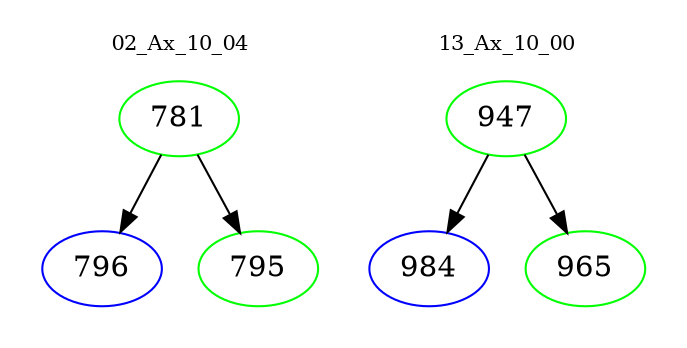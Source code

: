 digraph{
subgraph cluster_0 {
color = white
label = "02_Ax_10_04";
fontsize=10;
T0_781 [label="781", color="green"]
T0_781 -> T0_796 [color="black"]
T0_796 [label="796", color="blue"]
T0_781 -> T0_795 [color="black"]
T0_795 [label="795", color="green"]
}
subgraph cluster_1 {
color = white
label = "13_Ax_10_00";
fontsize=10;
T1_947 [label="947", color="green"]
T1_947 -> T1_984 [color="black"]
T1_984 [label="984", color="blue"]
T1_947 -> T1_965 [color="black"]
T1_965 [label="965", color="green"]
}
}
